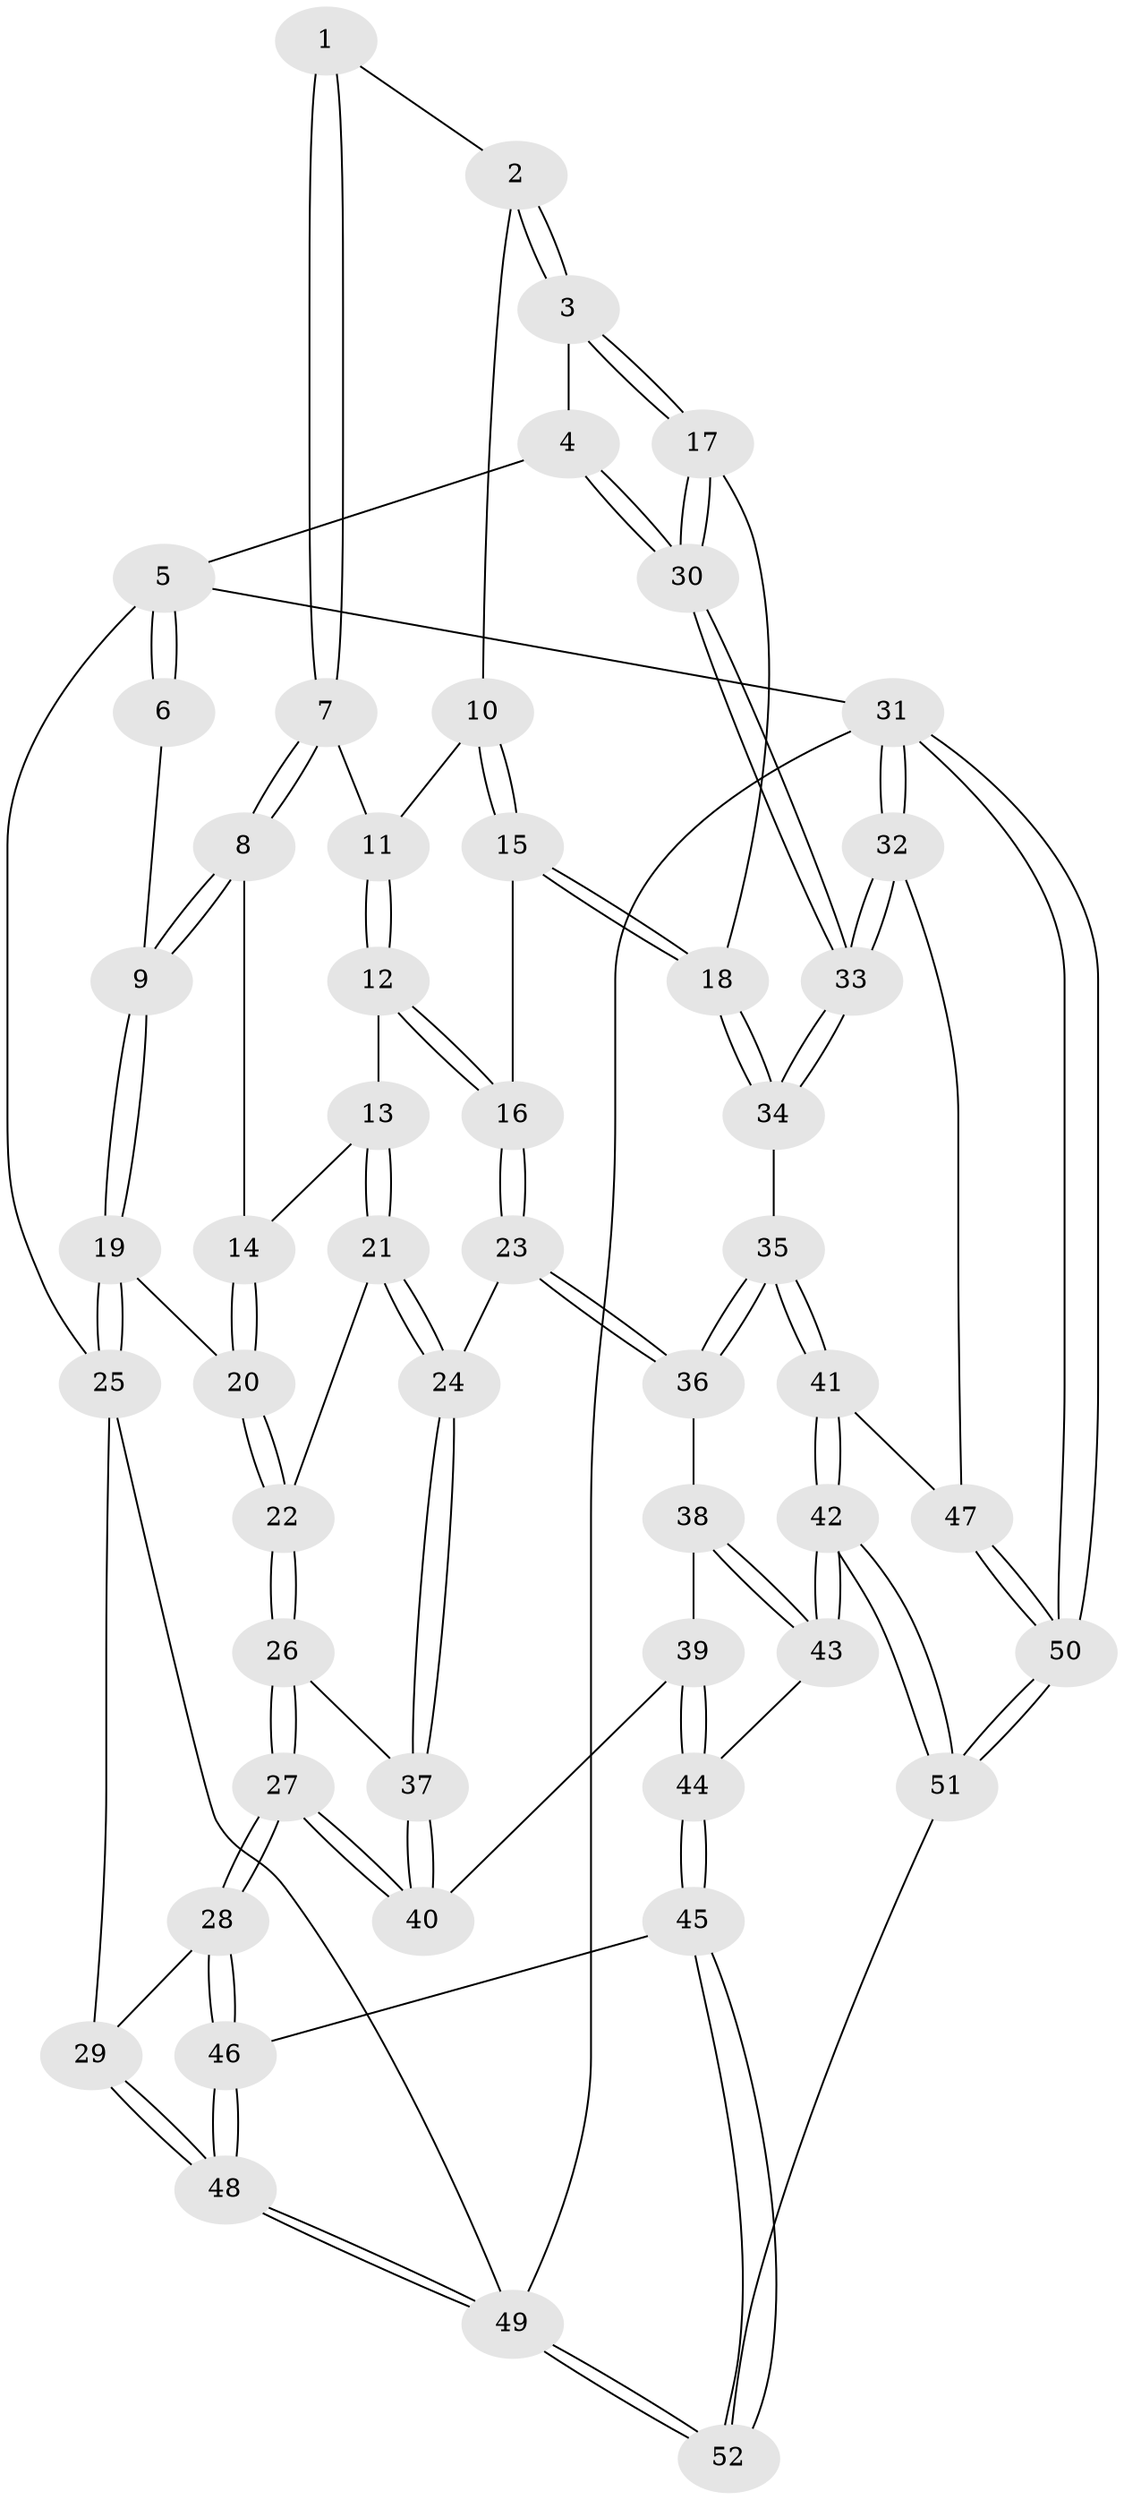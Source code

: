 // coarse degree distribution, {3: 0.3333333333333333, 4: 0.3888888888888889, 2: 0.16666666666666666, 5: 0.1111111111111111}
// Generated by graph-tools (version 1.1) at 2025/54/03/04/25 22:54:16]
// undirected, 52 vertices, 127 edges
graph export_dot {
  node [color=gray90,style=filled];
  1 [pos="+0.49842375326269467+0.024267614719999688"];
  2 [pos="+0.6645437775782245+0.16468562915743815"];
  3 [pos="+1+0.022815044452775823"];
  4 [pos="+1+0"];
  5 [pos="+1+0"];
  6 [pos="+0.4743239772933216+0"];
  7 [pos="+0.4971222556609058+0.13904616917881918"];
  8 [pos="+0.4154705000857484+0.221190399095574"];
  9 [pos="+0+0"];
  10 [pos="+0.6259341541845151+0.23042145598674876"];
  11 [pos="+0.5376897903831552+0.20109538655557124"];
  12 [pos="+0.5082340984718583+0.31684415359919404"];
  13 [pos="+0.405984797584487+0.31416860121742174"];
  14 [pos="+0.39473154794270976+0.2977254370461643"];
  15 [pos="+0.6861121251776116+0.3638492741997043"];
  16 [pos="+0.5942047744253675+0.39147903813864393"];
  17 [pos="+0.7115214563600634+0.3653819730639201"];
  18 [pos="+0.7003547922061798+0.3665539404293593"];
  19 [pos="+0+0"];
  20 [pos="+0.16103711662522938+0.24720407736040964"];
  21 [pos="+0.3884497545416017+0.4090098830445885"];
  22 [pos="+0.2108226258051332+0.4189880959180062"];
  23 [pos="+0.5368826249424525+0.4706067572964698"];
  24 [pos="+0.41491988275140107+0.4540852526376371"];
  25 [pos="+0+0"];
  26 [pos="+0.1990281750415425+0.4794990792667713"];
  27 [pos="+0.1257182483859375+0.5960075587500463"];
  28 [pos="+0.12086119007380627+0.6004821854151288"];
  29 [pos="+0+0.5400752063546266"];
  30 [pos="+1+0.6736220654577192"];
  31 [pos="+1+1"];
  32 [pos="+1+0.8235605620709472"];
  33 [pos="+1+0.6759656944644007"];
  34 [pos="+0.6705514223616025+0.6089137494375824"];
  35 [pos="+0.6261207310945843+0.6191310973202214"];
  36 [pos="+0.5524496315758137+0.5611930637493421"];
  37 [pos="+0.3732663330026542+0.5322977384239123"];
  38 [pos="+0.5332751438518692+0.5716699723389785"];
  39 [pos="+0.3864503986014664+0.6122320283808751"];
  40 [pos="+0.3834315019745445+0.6080483764603504"];
  41 [pos="+0.5769404941847819+0.7656097111494874"];
  42 [pos="+0.45005190367403847+0.8080510636235427"];
  43 [pos="+0.4369852182308136+0.7986390864069984"];
  44 [pos="+0.39268153076510726+0.7745271027718056"];
  45 [pos="+0.20397889297006797+0.7995065485199992"];
  46 [pos="+0.18350717605083047+0.7920263283798905"];
  47 [pos="+0.6230030996770132+0.7910684745328749"];
  48 [pos="+0+1"];
  49 [pos="+0+1"];
  50 [pos="+0.6750125810223788+1"];
  51 [pos="+0.48959042968423294+1"];
  52 [pos="+0.3283788813479322+1"];
  1 -- 2;
  1 -- 7;
  1 -- 7;
  2 -- 3;
  2 -- 3;
  2 -- 10;
  3 -- 4;
  3 -- 17;
  3 -- 17;
  4 -- 5;
  4 -- 30;
  4 -- 30;
  5 -- 6;
  5 -- 6;
  5 -- 25;
  5 -- 31;
  6 -- 9;
  7 -- 8;
  7 -- 8;
  7 -- 11;
  8 -- 9;
  8 -- 9;
  8 -- 14;
  9 -- 19;
  9 -- 19;
  10 -- 11;
  10 -- 15;
  10 -- 15;
  11 -- 12;
  11 -- 12;
  12 -- 13;
  12 -- 16;
  12 -- 16;
  13 -- 14;
  13 -- 21;
  13 -- 21;
  14 -- 20;
  14 -- 20;
  15 -- 16;
  15 -- 18;
  15 -- 18;
  16 -- 23;
  16 -- 23;
  17 -- 18;
  17 -- 30;
  17 -- 30;
  18 -- 34;
  18 -- 34;
  19 -- 20;
  19 -- 25;
  19 -- 25;
  20 -- 22;
  20 -- 22;
  21 -- 22;
  21 -- 24;
  21 -- 24;
  22 -- 26;
  22 -- 26;
  23 -- 24;
  23 -- 36;
  23 -- 36;
  24 -- 37;
  24 -- 37;
  25 -- 29;
  25 -- 49;
  26 -- 27;
  26 -- 27;
  26 -- 37;
  27 -- 28;
  27 -- 28;
  27 -- 40;
  27 -- 40;
  28 -- 29;
  28 -- 46;
  28 -- 46;
  29 -- 48;
  29 -- 48;
  30 -- 33;
  30 -- 33;
  31 -- 32;
  31 -- 32;
  31 -- 50;
  31 -- 50;
  31 -- 49;
  32 -- 33;
  32 -- 33;
  32 -- 47;
  33 -- 34;
  33 -- 34;
  34 -- 35;
  35 -- 36;
  35 -- 36;
  35 -- 41;
  35 -- 41;
  36 -- 38;
  37 -- 40;
  37 -- 40;
  38 -- 39;
  38 -- 43;
  38 -- 43;
  39 -- 40;
  39 -- 44;
  39 -- 44;
  41 -- 42;
  41 -- 42;
  41 -- 47;
  42 -- 43;
  42 -- 43;
  42 -- 51;
  42 -- 51;
  43 -- 44;
  44 -- 45;
  44 -- 45;
  45 -- 46;
  45 -- 52;
  45 -- 52;
  46 -- 48;
  46 -- 48;
  47 -- 50;
  47 -- 50;
  48 -- 49;
  48 -- 49;
  49 -- 52;
  49 -- 52;
  50 -- 51;
  50 -- 51;
  51 -- 52;
}
